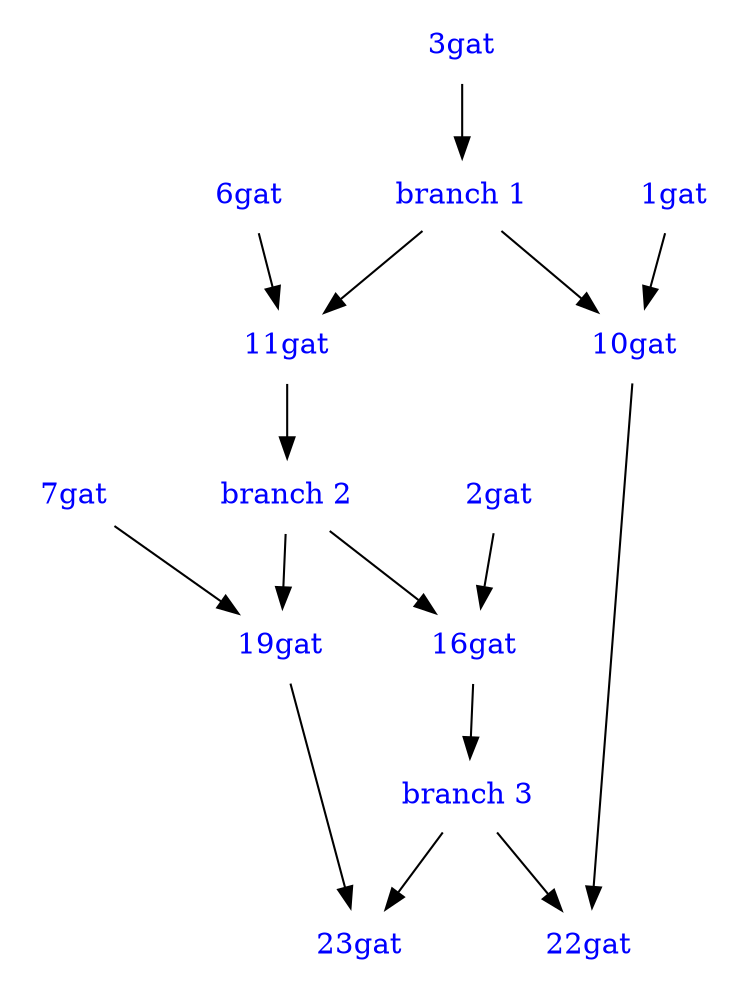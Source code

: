 digraph Netlist { 
"branch 1" [color="white" fontcolor = blue];
"1gat" [color="white" fontcolor = blue];
"branch 3" [color="white" fontcolor = blue];
"2gat" [color="white" fontcolor = blue];
"22gat" [image="NAND.gif" color="white" fontcolor = blue];
"6gat" [color="white" fontcolor = blue];
"branch 2" [color="white" fontcolor = blue];
"23gat" [image="NAND.gif" color="white" fontcolor = blue];
"10gat" [image="NAND.gif" color="white" fontcolor = blue];
"3gat" [color="white" fontcolor = blue];
"11gat" [image="NAND.gif" color="white" fontcolor = blue];
"16gat" [image="NAND.gif" color="white" fontcolor = blue];
"7gat" [color="white" fontcolor = blue];
"19gat" [image="NAND.gif" color="white" fontcolor = blue];
"3gat" -> "branch 1";
"6gat" -> "11gat";
"2gat" -> "16gat";
"10gat" -> "22gat";
"7gat" -> "19gat";
"branch 3" -> "23gat";
"branch 2" -> "16gat";
"branch 1" -> "11gat";
"branch 3" -> "22gat";
"11gat" -> "branch 2";
"branch 1" -> "10gat";
"branch 2" -> "19gat";
"19gat" -> "23gat";
"1gat" -> "10gat";
"16gat" -> "branch 3";
} 
